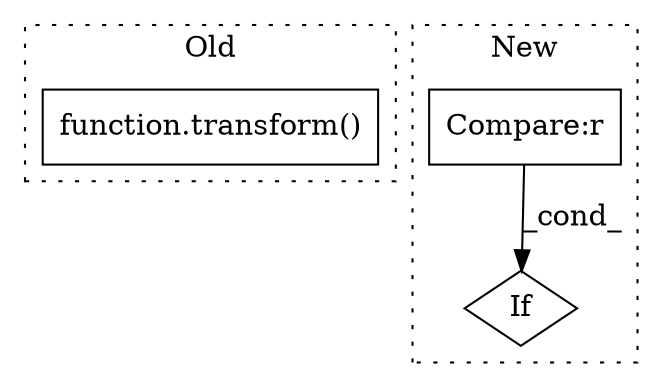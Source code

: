 digraph G {
subgraph cluster0 {
1 [label="function.transform()" a="75" s="2858,2878" l="10,1" shape="box"];
label = "Old";
style="dotted";
}
subgraph cluster1 {
2 [label="If" a="96" s="3156" l="3" shape="diamond"];
3 [label="Compare:r" a="40" s="3159" l="25" shape="box"];
label = "New";
style="dotted";
}
3 -> 2 [label="_cond_"];
}